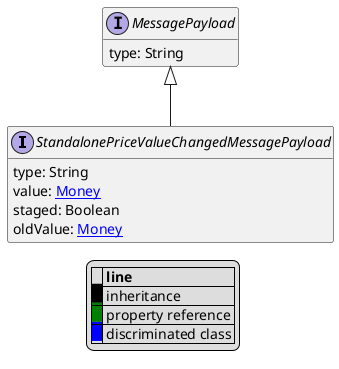 @startuml

hide empty fields
hide empty methods
legend
|= |= line |
|<back:black>   </back>| inheritance |
|<back:green>   </back>| property reference |
|<back:blue>   </back>| discriminated class |
endlegend
interface StandalonePriceValueChangedMessagePayload [[StandalonePriceValueChangedMessagePayload.svg]] extends MessagePayload {
    type: String
    value: [[Money.svg Money]]
    staged: Boolean
    oldValue: [[Money.svg Money]]
}
interface MessagePayload [[MessagePayload.svg]]  {
    type: String
}





@enduml
